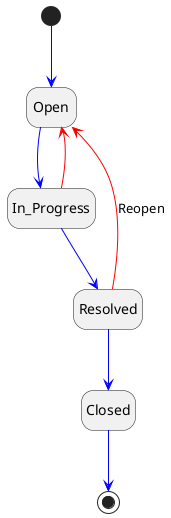 @startuml
hide empty description

[*] -[#blue]-> Open

Open -[#blue]-> In_Progress
In_Progress -[#blue]-> Resolved
In_Progress -[#red]-> Open

Resolved -[#blue]-> Closed
Resolved -[#red]-> Open : Reopen

Closed -[#blue]-> [*]
@enduml